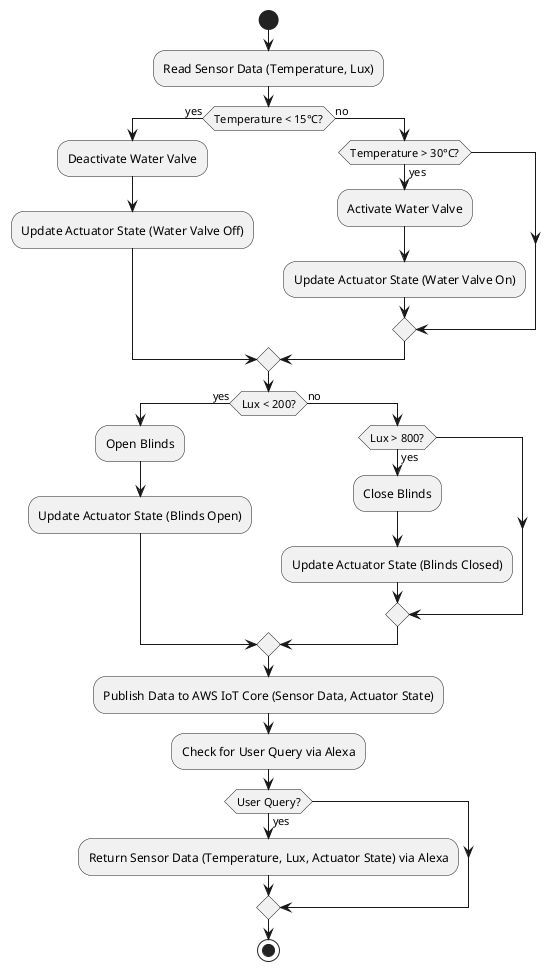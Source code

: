 @startuml
start

:Read Sensor Data (Temperature, Lux);

if (Temperature < 15°C?) then (yes)
  :Deactivate Water Valve;
  :Update Actuator State (Water Valve Off);
else (no)
  if (Temperature > 30°C?) then (yes)
    :Activate Water Valve;
    :Update Actuator State (Water Valve On);
  endif
endif

if (Lux < 200?) then (yes)
  :Open Blinds;
  :Update Actuator State (Blinds Open);
else (no)
  if (Lux > 800?) then (yes)
    :Close Blinds;
    :Update Actuator State (Blinds Closed);
  endif
endif

:Publish Data to AWS IoT Core (Sensor Data, Actuator State);

:Check for User Query via Alexa;

if (User Query?) then (yes)
  :Return Sensor Data (Temperature, Lux, Actuator State) via Alexa;
endif

stop
@enduml